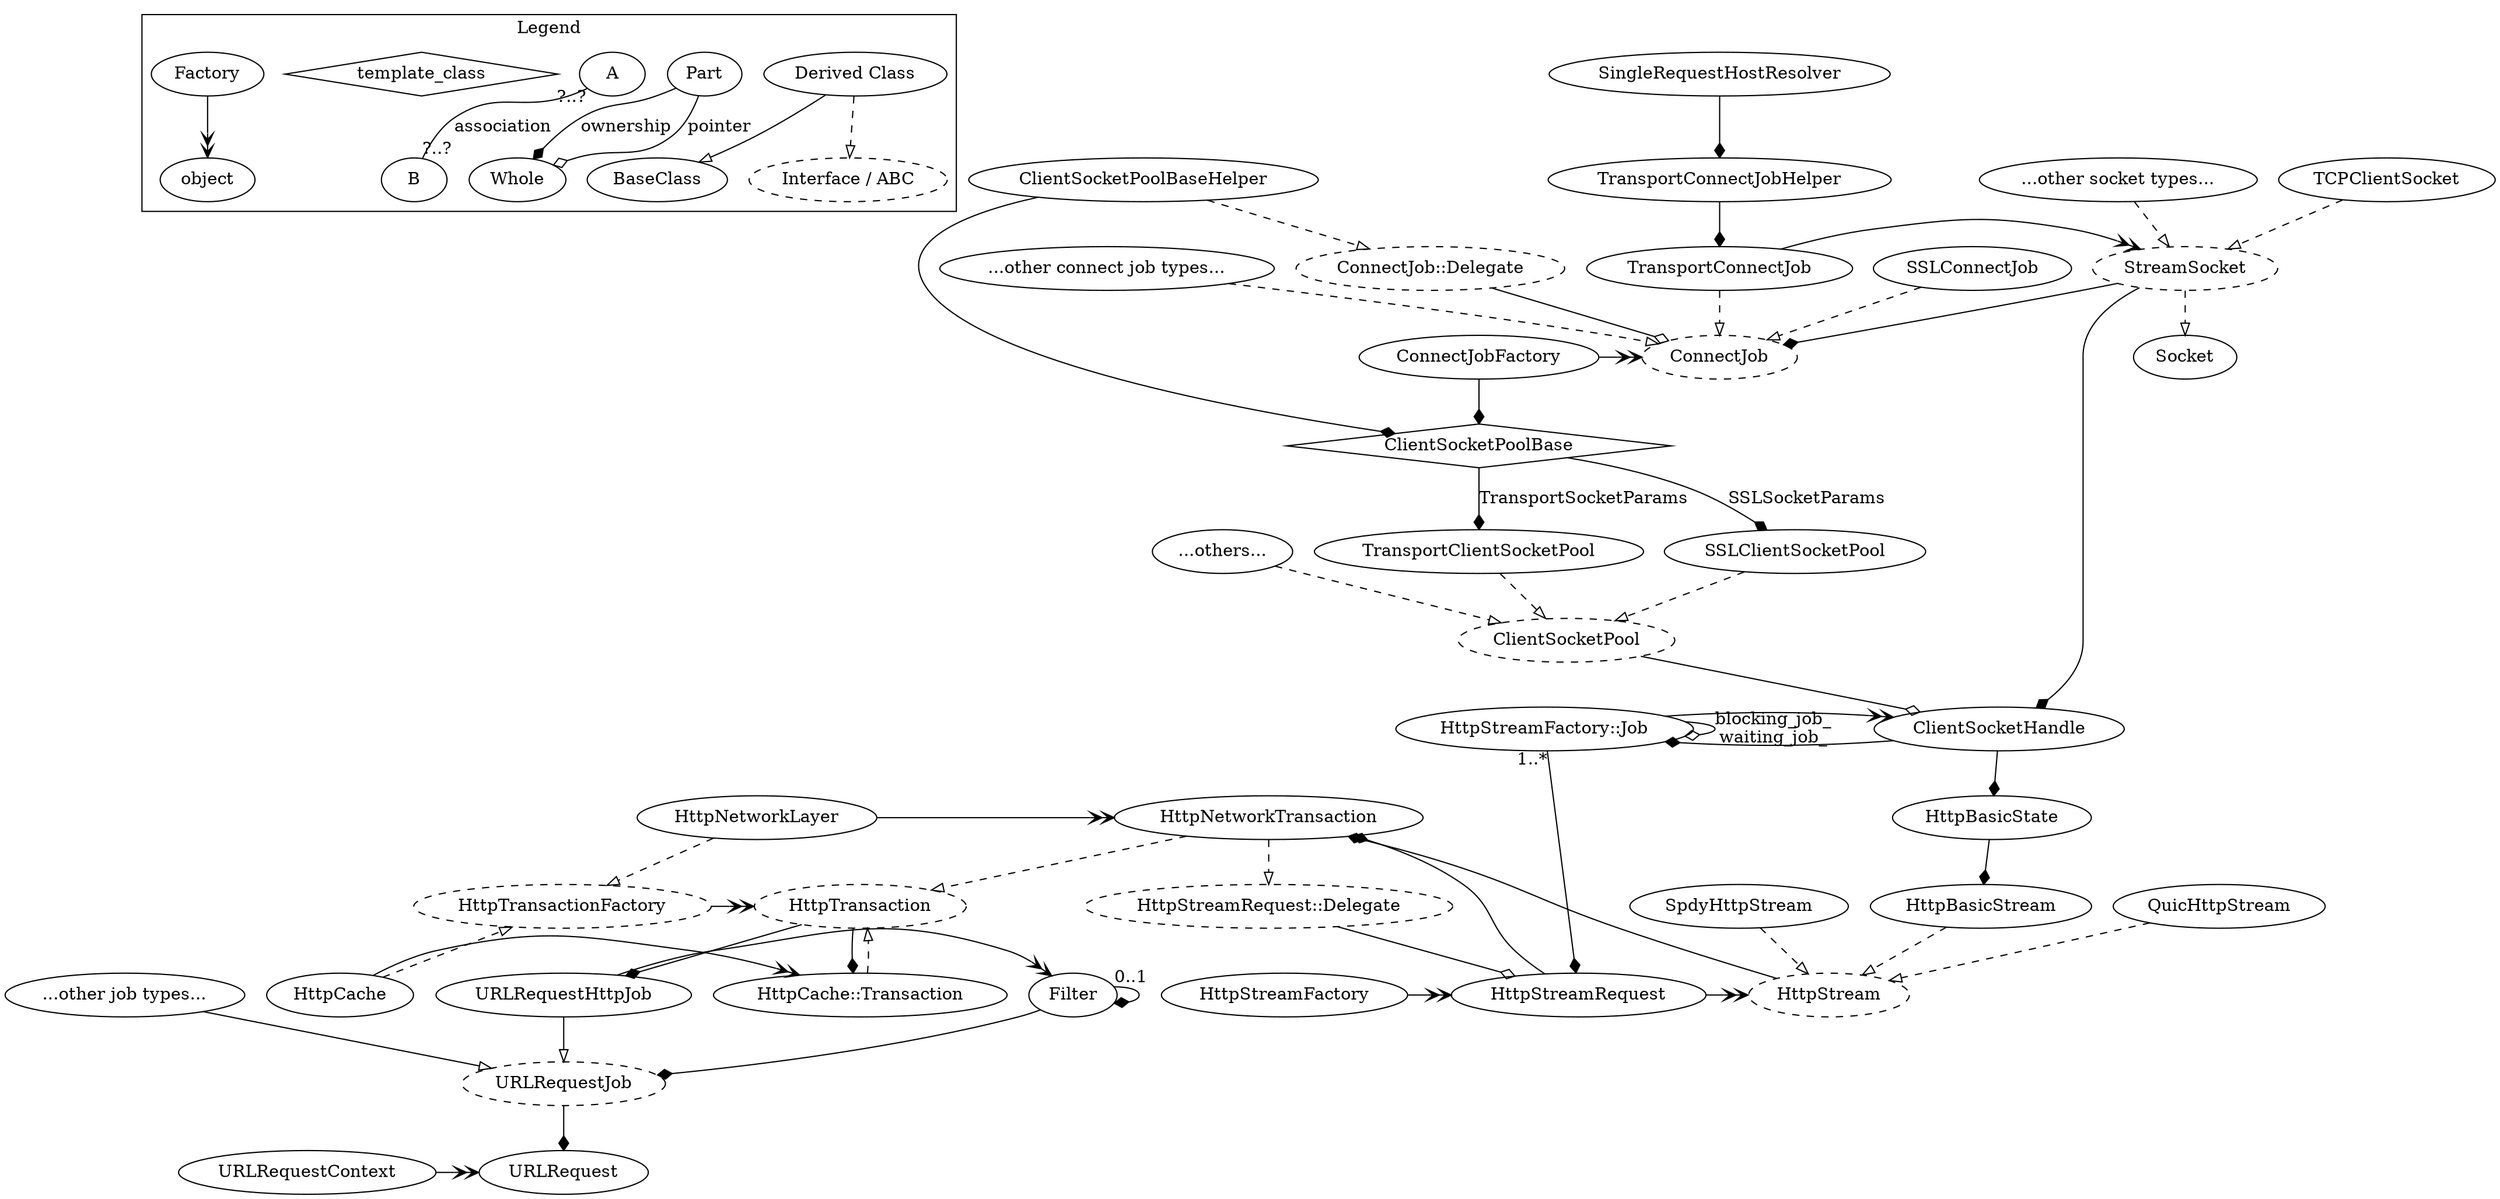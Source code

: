 digraph URLRequestRoot {
    subgraph cluster_legend {
	label="Legend";

	## The following legend is an attempt to match UML notation,
	## except for template_class and Factory->object, which are
	## invented for this diagram.
	BaseClass;
	SubClass [label="Derived Class"];
	Whole;
	Part;
	A;
	B;
	Interface [label="Interface / ABC", style=dashed];
	template_class [shape=diamond]; # Link will name parameter(s)

	SubClass -> BaseClass [arrowhead="empty"];
	SubClass -> Interface [arrowhead="empty", style=dashed];
	Part -> Whole [arrowhead="diamond", label="ownership"];
	Part -> Whole [arrowhead="odiamond", label="pointer"];
	A -> B [arrowhead="none", headlabel="?..?", taillabel="?..?",
		label="association"];
	// Often a "subgraph { rank=same; .. }" is used to wrap the
	// below to make the generative relationship distinctive
	// from the other class relationships.
	Factory -> object [arrowhead=veevee];
    };

    ## URLRequest, URLRequestJob, and subclasses
    URLRequestContext;
    URLRequest;
    URLRequestJob [style=dashed];
    URLRequestJob_Others [label="...other job types..."];
    URLRequestHttpJob;
    Filter;

    {URLRequestHttpJob, URLRequestJob_Others} -> URLRequestJob
	[arrowhead="empty"];

    URLRequestJob -> URLRequest [arrowhead="diamond"];
    Filter -> URLRequestJob [arrowhead="diamond"];
    Filter -> Filter [arrowhead="diamond", taillabel="0..1"];

    subgraph {
	rank=same;
	URLRequestContext -> URLRequest [arrowhead=veevee];
    }
    subgraph {
	rank=same;
	URLRequestHttpJob -> Filter [arrowhead=veevee];
    }


    ## HttpTransaction, subclasses, and generative classes.
    HttpTransactionFactory [style=dashed];
    HttpCache;
    HttpNetworkLayer;
    HttpTransaction [style=dashed];
    HttpCache_Transaction [label="HttpCache::Transaction"];
    HttpNetworkTransaction;

    { HttpNetworkTransaction, HttpCache_Transaction } -> HttpTransaction
	[style=dashed, arrowhead="empty"];
    { HttpNetworkLayer, HttpCache } -> HttpTransactionFactory
	[arrowhead=empty, style=dashed];

    HttpTransaction -> HttpCache_Transaction  [arrowhead=diamond];
    HttpTransaction -> URLRequestHttpJob [arrowhead="diamond"]

    subgraph {
	rank=same;
	HttpCache -> HttpCache_Transaction [arrowhead=veevee];
    }
    subgraph {
	rank=same;
	HttpTransactionFactory -> HttpTransaction [arrowhead=veevee];
    }
    subgraph {
	rank=same;
	HttpNetworkLayer -> HttpNetworkTransaction [arrowhead=veevee];
    }

    ## HttpStreamFactory and related.
    HttpStreamFactory;
    HttpStreamRequest;
    HttpStream [style=dashed];
    HttpStreamFactory_Job [label="HttpStreamFactory::Job"];
    HttpStreamRequest_Delegate
	[label="HttpStreamRequest::Delegate",style=dashed];
    HttpBasicStream;
    QuicHttpStream;
    SpdyHttpStream;
    HttpBasicState;

    HttpNetworkTransaction -> HttpStreamRequest_Delegate
	[style=dashed, arrowhead="empty"];
    { HttpBasicStream, QuicHttpStream, SpdyHttpStream } -> HttpStream
	[style=dashed, arrowhead="empty"];

    HttpStreamRequest -> HttpNetworkTransaction [arrowhead="diamond"];
    HttpStream -> HttpNetworkTransaction [arrowhead="diamond"];
    HttpBasicState -> HttpBasicStream [arrowhead=diamond];
    HttpStreamFactory_Job -> HttpStreamRequest
	[arrowhead="diamond",taillabel="1..*"];

    HttpStreamRequest_Delegate -> HttpStreamRequest
        [arrowhead=odiamond];
    HttpStreamFactory_Job -> HttpStreamFactory_Job
        [arrowhead=odiamond, label="blocking_job_\nwaiting_job_"];

    subgraph {
	rank=same;
	HttpStreamFactory -> HttpStreamRequest [arrowhead=veevee];
    }
    subgraph {
	rank=same;
	HttpStreamRequest -> HttpStream [arrowhead=veevee];
    }

    ## ClientSocketHandle and socket pools.
    ClientSocketPool [style=dashed];
    TransportClientSocketPool;
    SSLClientSocketPool;
    ClientSocketPool_Others [label="...others..."];
    ClientSocketPoolBase [label="ClientSocketPoolBase", shape=diamond];
    ClientSocketPoolBaseHelper;

    ConnectJobFactory;
    ConnectJob [style=dashed];
    TransportConnectJob;
    SSLConnectJob;
    ConnectJob_Others [label="...other connect job types..."];
    ConnectJob_Delegate [label="ConnectJob::Delegate",style=dashed];

    StreamSocket [style=dashed];
    TCPClientSocket;
    StreamSocket_Others [label="...other socket types..."];

    TransportConnectJobHelper;
    SingleRequestHostResolver;

    { SSLClientSocketPool, TransportClientSocketPool,
      ClientSocketPool_Others} -> ClientSocketPool
	[style=dashed, arrowhead=empty];
    ClientSocketPoolBaseHelper -> ConnectJob_Delegate
	[arrowhead=empty, style=dashed];
    StreamSocket -> Socket [arrowhead=empty, style=dashed];
    { TCPClientSocket, StreamSocket_Others } -> StreamSocket
	[arrowhead=empty, style=dashed];
    {SSLConnectJob, TransportConnectJob, ConnectJob_Others} -> ConnectJob
	[style=dashed, arrowhead=empty];

    ClientSocketHandle -> HttpStreamFactory_Job [arrowhead="diamond"];
    ClientSocketHandle -> HttpBasicState [arrowhead="diamond"];
    ClientSocketPoolBaseHelper -> ClientSocketPoolBase [arrowhead=diamond];
    ClientSocketPoolBase -> TransportClientSocketPool
	[arrowhead=diamond, label=TransportSocketParams];
    ClientSocketPoolBase -> SSLClientSocketPool
	[arrowhead=diamond, label=SSLSocketParams];

    StreamSocket -> ClientSocketHandle [arrowhead=diamond];
    ConnectJobFactory -> ClientSocketPoolBase [arrowhead=diamond];
    StreamSocket -> ConnectJob [arrowhead=diamond];
    SingleRequestHostResolver -> TransportConnectJobHelper
	[arrowhead=diamond];
    TransportConnectJobHelper -> TransportConnectJob [arrowhead=diamond];

    ClientSocketPool -> ClientSocketHandle  [arrowhead=odiamond];
    ConnectJob_Delegate -> ConnectJob  [arrowhead=odiamond];

    subgraph {
	rank=same;
	ConnectJobFactory -> ConnectJob [arrowhead=veevee];
    }
    subgraph {
	rank=same;
	HttpStreamFactory_Job -> ClientSocketHandle [arrowhead=veevee];
    }
    subgraph {
        rank=same;
	TransportConnectJob -> StreamSocket [arrowhead=veevee];
    }
}
